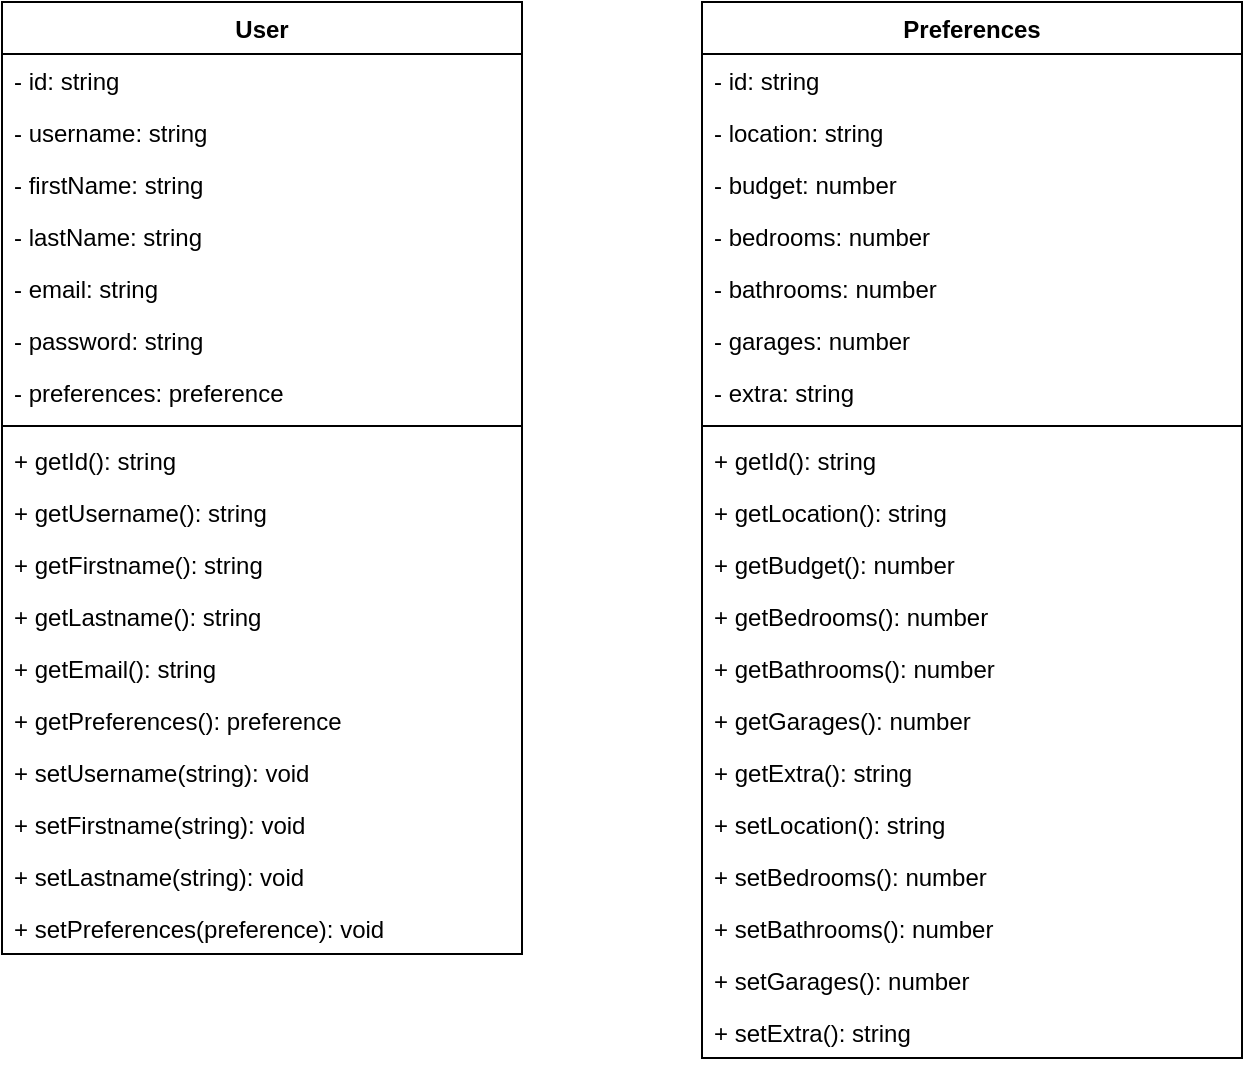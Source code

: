 <mxfile>
    <diagram id="UmhYYa7_SzORlDXLA37R" name="Page-1">
        <mxGraphModel dx="2010" dy="784" grid="1" gridSize="10" guides="1" tooltips="1" connect="1" arrows="1" fold="1" page="1" pageScale="1" pageWidth="850" pageHeight="1100" math="0" shadow="0">
            <root>
                <mxCell id="0"/>
                <mxCell id="1" parent="0"/>
                <mxCell id="54" value="User" style="swimlane;fontStyle=1;align=center;verticalAlign=top;childLayout=stackLayout;horizontal=1;startSize=26;horizontalStack=0;resizeParent=1;resizeParentMax=0;resizeLast=0;collapsible=1;marginBottom=0;rounded=0;glass=0;labelBackgroundColor=none;labelBorderColor=none;sketch=0;" vertex="1" parent="1">
                    <mxGeometry x="-290" y="40" width="260" height="476" as="geometry"/>
                </mxCell>
                <mxCell id="55" value="- id: string" style="text;strokeColor=none;fillColor=none;align=left;verticalAlign=top;spacingLeft=4;spacingRight=4;overflow=hidden;rotatable=0;points=[[0,0.5],[1,0.5]];portConstraint=eastwest;rounded=1;glass=0;labelBackgroundColor=none;labelBorderColor=none;sketch=0;" vertex="1" parent="54">
                    <mxGeometry y="26" width="260" height="26" as="geometry"/>
                </mxCell>
                <mxCell id="58" value="- username: string" style="text;strokeColor=none;fillColor=none;align=left;verticalAlign=top;spacingLeft=4;spacingRight=4;overflow=hidden;rotatable=0;points=[[0,0.5],[1,0.5]];portConstraint=eastwest;rounded=1;glass=0;labelBackgroundColor=none;labelBorderColor=none;sketch=0;" vertex="1" parent="54">
                    <mxGeometry y="52" width="260" height="26" as="geometry"/>
                </mxCell>
                <mxCell id="66" value="- firstName: string" style="text;strokeColor=none;fillColor=none;align=left;verticalAlign=top;spacingLeft=4;spacingRight=4;overflow=hidden;rotatable=0;points=[[0,0.5],[1,0.5]];portConstraint=eastwest;rounded=1;glass=0;labelBackgroundColor=none;labelBorderColor=none;sketch=0;" vertex="1" parent="54">
                    <mxGeometry y="78" width="260" height="26" as="geometry"/>
                </mxCell>
                <mxCell id="67" value="- lastName: string" style="text;strokeColor=none;fillColor=none;align=left;verticalAlign=top;spacingLeft=4;spacingRight=4;overflow=hidden;rotatable=0;points=[[0,0.5],[1,0.5]];portConstraint=eastwest;rounded=1;glass=0;labelBackgroundColor=none;labelBorderColor=none;sketch=0;" vertex="1" parent="54">
                    <mxGeometry y="104" width="260" height="26" as="geometry"/>
                </mxCell>
                <mxCell id="59" value="- email: string" style="text;strokeColor=none;fillColor=none;align=left;verticalAlign=top;spacingLeft=4;spacingRight=4;overflow=hidden;rotatable=0;points=[[0,0.5],[1,0.5]];portConstraint=eastwest;rounded=1;glass=0;labelBackgroundColor=none;labelBorderColor=none;sketch=0;" vertex="1" parent="54">
                    <mxGeometry y="130" width="260" height="26" as="geometry"/>
                </mxCell>
                <mxCell id="61" value="- password: string" style="text;strokeColor=none;fillColor=none;align=left;verticalAlign=top;spacingLeft=4;spacingRight=4;overflow=hidden;rotatable=0;points=[[0,0.5],[1,0.5]];portConstraint=eastwest;rounded=1;glass=0;labelBackgroundColor=none;labelBorderColor=none;sketch=0;" vertex="1" parent="54">
                    <mxGeometry y="156" width="260" height="26" as="geometry"/>
                </mxCell>
                <mxCell id="60" value="- preferences: preference" style="text;strokeColor=none;fillColor=none;align=left;verticalAlign=top;spacingLeft=4;spacingRight=4;overflow=hidden;rotatable=0;points=[[0,0.5],[1,0.5]];portConstraint=eastwest;rounded=1;glass=0;labelBackgroundColor=none;labelBorderColor=none;sketch=0;" vertex="1" parent="54">
                    <mxGeometry y="182" width="260" height="26" as="geometry"/>
                </mxCell>
                <mxCell id="56" value="" style="line;strokeWidth=1;fillColor=none;align=left;verticalAlign=middle;spacingTop=-1;spacingLeft=3;spacingRight=3;rotatable=0;labelPosition=right;points=[];portConstraint=eastwest;strokeColor=inherit;rounded=1;glass=0;labelBackgroundColor=none;labelBorderColor=default;sketch=0;" vertex="1" parent="54">
                    <mxGeometry y="208" width="260" height="8" as="geometry"/>
                </mxCell>
                <mxCell id="70" value="+ getId(): string" style="text;strokeColor=none;fillColor=none;align=left;verticalAlign=top;spacingLeft=4;spacingRight=4;overflow=hidden;rotatable=0;points=[[0,0.5],[1,0.5]];portConstraint=eastwest;rounded=1;glass=0;labelBackgroundColor=none;labelBorderColor=none;sketch=0;" vertex="1" parent="54">
                    <mxGeometry y="216" width="260" height="26" as="geometry"/>
                </mxCell>
                <mxCell id="65" value="+ getUsername(): string" style="text;strokeColor=none;fillColor=none;align=left;verticalAlign=top;spacingLeft=4;spacingRight=4;overflow=hidden;rotatable=0;points=[[0,0.5],[1,0.5]];portConstraint=eastwest;rounded=1;glass=0;labelBackgroundColor=none;labelBorderColor=none;sketch=0;" vertex="1" parent="54">
                    <mxGeometry y="242" width="260" height="26" as="geometry"/>
                </mxCell>
                <mxCell id="64" value="+ getFirstname(): string" style="text;strokeColor=none;fillColor=none;align=left;verticalAlign=top;spacingLeft=4;spacingRight=4;overflow=hidden;rotatable=0;points=[[0,0.5],[1,0.5]];portConstraint=eastwest;rounded=1;glass=0;labelBackgroundColor=none;labelBorderColor=none;sketch=0;" vertex="1" parent="54">
                    <mxGeometry y="268" width="260" height="26" as="geometry"/>
                </mxCell>
                <mxCell id="68" value="+ getLastname(): string" style="text;strokeColor=none;fillColor=none;align=left;verticalAlign=top;spacingLeft=4;spacingRight=4;overflow=hidden;rotatable=0;points=[[0,0.5],[1,0.5]];portConstraint=eastwest;rounded=1;glass=0;labelBackgroundColor=none;labelBorderColor=none;sketch=0;" vertex="1" parent="54">
                    <mxGeometry y="294" width="260" height="26" as="geometry"/>
                </mxCell>
                <mxCell id="69" value="+ getEmail(): string" style="text;strokeColor=none;fillColor=none;align=left;verticalAlign=top;spacingLeft=4;spacingRight=4;overflow=hidden;rotatable=0;points=[[0,0.5],[1,0.5]];portConstraint=eastwest;rounded=1;glass=0;labelBackgroundColor=none;labelBorderColor=none;sketch=0;" vertex="1" parent="54">
                    <mxGeometry y="320" width="260" height="26" as="geometry"/>
                </mxCell>
                <mxCell id="57" value="+ getPreferences(): preference" style="text;strokeColor=none;fillColor=none;align=left;verticalAlign=top;spacingLeft=4;spacingRight=4;overflow=hidden;rotatable=0;points=[[0,0.5],[1,0.5]];portConstraint=eastwest;rounded=1;glass=0;labelBackgroundColor=none;labelBorderColor=none;sketch=0;" vertex="1" parent="54">
                    <mxGeometry y="346" width="260" height="26" as="geometry"/>
                </mxCell>
                <mxCell id="63" value="+ setUsername(string): void" style="text;strokeColor=none;fillColor=none;align=left;verticalAlign=top;spacingLeft=4;spacingRight=4;overflow=hidden;rotatable=0;points=[[0,0.5],[1,0.5]];portConstraint=eastwest;rounded=1;glass=0;labelBackgroundColor=none;labelBorderColor=none;sketch=0;" vertex="1" parent="54">
                    <mxGeometry y="372" width="260" height="26" as="geometry"/>
                </mxCell>
                <mxCell id="71" value="+ setFirstname(string): void" style="text;strokeColor=none;fillColor=none;align=left;verticalAlign=top;spacingLeft=4;spacingRight=4;overflow=hidden;rotatable=0;points=[[0,0.5],[1,0.5]];portConstraint=eastwest;rounded=1;glass=0;labelBackgroundColor=none;labelBorderColor=none;sketch=0;" vertex="1" parent="54">
                    <mxGeometry y="398" width="260" height="26" as="geometry"/>
                </mxCell>
                <mxCell id="72" value="+ setLastname(string): void" style="text;strokeColor=none;fillColor=none;align=left;verticalAlign=top;spacingLeft=4;spacingRight=4;overflow=hidden;rotatable=0;points=[[0,0.5],[1,0.5]];portConstraint=eastwest;rounded=1;glass=0;labelBackgroundColor=none;labelBorderColor=none;sketch=0;" vertex="1" parent="54">
                    <mxGeometry y="424" width="260" height="26" as="geometry"/>
                </mxCell>
                <mxCell id="62" value="+ setPreferences(preference): void" style="text;strokeColor=none;fillColor=none;align=left;verticalAlign=top;spacingLeft=4;spacingRight=4;overflow=hidden;rotatable=0;points=[[0,0.5],[1,0.5]];portConstraint=eastwest;rounded=1;glass=0;labelBackgroundColor=none;labelBorderColor=none;sketch=0;" vertex="1" parent="54">
                    <mxGeometry y="450" width="260" height="26" as="geometry"/>
                </mxCell>
                <mxCell id="73" value="Preferences" style="swimlane;fontStyle=1;align=center;verticalAlign=top;childLayout=stackLayout;horizontal=1;startSize=26;horizontalStack=0;resizeParent=1;resizeParentMax=0;resizeLast=0;collapsible=1;marginBottom=0;rounded=0;glass=0;labelBackgroundColor=none;labelBorderColor=none;sketch=0;" vertex="1" parent="1">
                    <mxGeometry x="60" y="40" width="270" height="528" as="geometry"/>
                </mxCell>
                <mxCell id="74" value="- id: string" style="text;strokeColor=none;fillColor=none;align=left;verticalAlign=top;spacingLeft=4;spacingRight=4;overflow=hidden;rotatable=0;points=[[0,0.5],[1,0.5]];portConstraint=eastwest;rounded=1;glass=0;labelBackgroundColor=none;labelBorderColor=none;sketch=0;" vertex="1" parent="73">
                    <mxGeometry y="26" width="270" height="26" as="geometry"/>
                </mxCell>
                <mxCell id="77" value="- location: string" style="text;strokeColor=none;fillColor=none;align=left;verticalAlign=top;spacingLeft=4;spacingRight=4;overflow=hidden;rotatable=0;points=[[0,0.5],[1,0.5]];portConstraint=eastwest;rounded=1;glass=0;labelBackgroundColor=none;labelBorderColor=none;sketch=0;" vertex="1" parent="73">
                    <mxGeometry y="52" width="270" height="26" as="geometry"/>
                </mxCell>
                <mxCell id="78" value="- budget: number" style="text;strokeColor=none;fillColor=none;align=left;verticalAlign=top;spacingLeft=4;spacingRight=4;overflow=hidden;rotatable=0;points=[[0,0.5],[1,0.5]];portConstraint=eastwest;rounded=1;glass=0;labelBackgroundColor=none;labelBorderColor=none;sketch=0;" vertex="1" parent="73">
                    <mxGeometry y="78" width="270" height="26" as="geometry"/>
                </mxCell>
                <mxCell id="79" value="- bedrooms: number" style="text;strokeColor=none;fillColor=none;align=left;verticalAlign=top;spacingLeft=4;spacingRight=4;overflow=hidden;rotatable=0;points=[[0,0.5],[1,0.5]];portConstraint=eastwest;rounded=1;glass=0;labelBackgroundColor=none;labelBorderColor=none;sketch=0;" vertex="1" parent="73">
                    <mxGeometry y="104" width="270" height="26" as="geometry"/>
                </mxCell>
                <mxCell id="80" value="- bathrooms: number" style="text;strokeColor=none;fillColor=none;align=left;verticalAlign=top;spacingLeft=4;spacingRight=4;overflow=hidden;rotatable=0;points=[[0,0.5],[1,0.5]];portConstraint=eastwest;rounded=1;glass=0;labelBackgroundColor=none;labelBorderColor=none;sketch=0;" vertex="1" parent="73">
                    <mxGeometry y="130" width="270" height="26" as="geometry"/>
                </mxCell>
                <mxCell id="81" value="- garages: number" style="text;strokeColor=none;fillColor=none;align=left;verticalAlign=top;spacingLeft=4;spacingRight=4;overflow=hidden;rotatable=0;points=[[0,0.5],[1,0.5]];portConstraint=eastwest;rounded=1;glass=0;labelBackgroundColor=none;labelBorderColor=none;sketch=0;" vertex="1" parent="73">
                    <mxGeometry y="156" width="270" height="26" as="geometry"/>
                </mxCell>
                <mxCell id="82" value="- extra: string" style="text;strokeColor=none;fillColor=none;align=left;verticalAlign=top;spacingLeft=4;spacingRight=4;overflow=hidden;rotatable=0;points=[[0,0.5],[1,0.5]];portConstraint=eastwest;rounded=1;glass=0;labelBackgroundColor=none;labelBorderColor=none;sketch=0;" vertex="1" parent="73">
                    <mxGeometry y="182" width="270" height="26" as="geometry"/>
                </mxCell>
                <mxCell id="75" value="" style="line;strokeWidth=1;fillColor=none;align=left;verticalAlign=middle;spacingTop=-1;spacingLeft=3;spacingRight=3;rotatable=0;labelPosition=right;points=[];portConstraint=eastwest;strokeColor=inherit;rounded=1;glass=0;labelBackgroundColor=none;labelBorderColor=none;sketch=0;" vertex="1" parent="73">
                    <mxGeometry y="208" width="270" height="8" as="geometry"/>
                </mxCell>
                <mxCell id="76" value="+ getId(): string" style="text;strokeColor=none;fillColor=none;align=left;verticalAlign=top;spacingLeft=4;spacingRight=4;overflow=hidden;rotatable=0;points=[[0,0.5],[1,0.5]];portConstraint=eastwest;rounded=1;glass=0;labelBackgroundColor=none;labelBorderColor=none;sketch=0;" vertex="1" parent="73">
                    <mxGeometry y="216" width="270" height="26" as="geometry"/>
                </mxCell>
                <mxCell id="83" value="+ getLocation(): string" style="text;strokeColor=none;fillColor=none;align=left;verticalAlign=top;spacingLeft=4;spacingRight=4;overflow=hidden;rotatable=0;points=[[0,0.5],[1,0.5]];portConstraint=eastwest;rounded=1;glass=0;labelBackgroundColor=none;labelBorderColor=none;sketch=0;" vertex="1" parent="73">
                    <mxGeometry y="242" width="270" height="26" as="geometry"/>
                </mxCell>
                <mxCell id="84" value="+ getBudget(): number" style="text;strokeColor=none;fillColor=none;align=left;verticalAlign=top;spacingLeft=4;spacingRight=4;overflow=hidden;rotatable=0;points=[[0,0.5],[1,0.5]];portConstraint=eastwest;rounded=1;glass=0;labelBackgroundColor=none;labelBorderColor=none;sketch=0;" vertex="1" parent="73">
                    <mxGeometry y="268" width="270" height="26" as="geometry"/>
                </mxCell>
                <mxCell id="85" value="+ getBedrooms(): number" style="text;strokeColor=none;fillColor=none;align=left;verticalAlign=top;spacingLeft=4;spacingRight=4;overflow=hidden;rotatable=0;points=[[0,0.5],[1,0.5]];portConstraint=eastwest;rounded=1;glass=0;labelBackgroundColor=none;labelBorderColor=none;sketch=0;" vertex="1" parent="73">
                    <mxGeometry y="294" width="270" height="26" as="geometry"/>
                </mxCell>
                <mxCell id="86" value="+ getBathrooms(): number" style="text;strokeColor=none;fillColor=none;align=left;verticalAlign=top;spacingLeft=4;spacingRight=4;overflow=hidden;rotatable=0;points=[[0,0.5],[1,0.5]];portConstraint=eastwest;rounded=1;glass=0;labelBackgroundColor=none;labelBorderColor=none;sketch=0;" vertex="1" parent="73">
                    <mxGeometry y="320" width="270" height="26" as="geometry"/>
                </mxCell>
                <mxCell id="87" value="+ getGarages(): number" style="text;strokeColor=none;fillColor=none;align=left;verticalAlign=top;spacingLeft=4;spacingRight=4;overflow=hidden;rotatable=0;points=[[0,0.5],[1,0.5]];portConstraint=eastwest;rounded=1;glass=0;labelBackgroundColor=none;labelBorderColor=none;sketch=0;" vertex="1" parent="73">
                    <mxGeometry y="346" width="270" height="26" as="geometry"/>
                </mxCell>
                <mxCell id="88" value="+ getExtra(): string" style="text;strokeColor=none;fillColor=none;align=left;verticalAlign=top;spacingLeft=4;spacingRight=4;overflow=hidden;rotatable=0;points=[[0,0.5],[1,0.5]];portConstraint=eastwest;rounded=1;glass=0;labelBackgroundColor=none;labelBorderColor=none;sketch=0;" vertex="1" parent="73">
                    <mxGeometry y="372" width="270" height="26" as="geometry"/>
                </mxCell>
                <mxCell id="89" value="+ setLocation(): string" style="text;strokeColor=none;fillColor=none;align=left;verticalAlign=top;spacingLeft=4;spacingRight=4;overflow=hidden;rotatable=0;points=[[0,0.5],[1,0.5]];portConstraint=eastwest;rounded=1;glass=0;labelBackgroundColor=none;labelBorderColor=none;sketch=0;" vertex="1" parent="73">
                    <mxGeometry y="398" width="270" height="26" as="geometry"/>
                </mxCell>
                <mxCell id="90" value="+ setBedrooms(): number" style="text;strokeColor=none;fillColor=none;align=left;verticalAlign=top;spacingLeft=4;spacingRight=4;overflow=hidden;rotatable=0;points=[[0,0.5],[1,0.5]];portConstraint=eastwest;rounded=1;glass=0;labelBackgroundColor=none;labelBorderColor=none;sketch=0;" vertex="1" parent="73">
                    <mxGeometry y="424" width="270" height="26" as="geometry"/>
                </mxCell>
                <mxCell id="91" value="+ setBathrooms(): number" style="text;strokeColor=none;fillColor=none;align=left;verticalAlign=top;spacingLeft=4;spacingRight=4;overflow=hidden;rotatable=0;points=[[0,0.5],[1,0.5]];portConstraint=eastwest;rounded=1;glass=0;labelBackgroundColor=none;labelBorderColor=none;sketch=0;" vertex="1" parent="73">
                    <mxGeometry y="450" width="270" height="26" as="geometry"/>
                </mxCell>
                <mxCell id="92" value="+ setGarages(): number" style="text;strokeColor=none;fillColor=none;align=left;verticalAlign=top;spacingLeft=4;spacingRight=4;overflow=hidden;rotatable=0;points=[[0,0.5],[1,0.5]];portConstraint=eastwest;rounded=1;glass=0;labelBackgroundColor=none;labelBorderColor=none;sketch=0;" vertex="1" parent="73">
                    <mxGeometry y="476" width="270" height="26" as="geometry"/>
                </mxCell>
                <mxCell id="93" value="+ setExtra(): string" style="text;strokeColor=none;fillColor=none;align=left;verticalAlign=top;spacingLeft=4;spacingRight=4;overflow=hidden;rotatable=0;points=[[0,0.5],[1,0.5]];portConstraint=eastwest;rounded=1;glass=0;labelBackgroundColor=none;labelBorderColor=none;sketch=0;" vertex="1" parent="73">
                    <mxGeometry y="502" width="270" height="26" as="geometry"/>
                </mxCell>
            </root>
        </mxGraphModel>
    </diagram>
</mxfile>